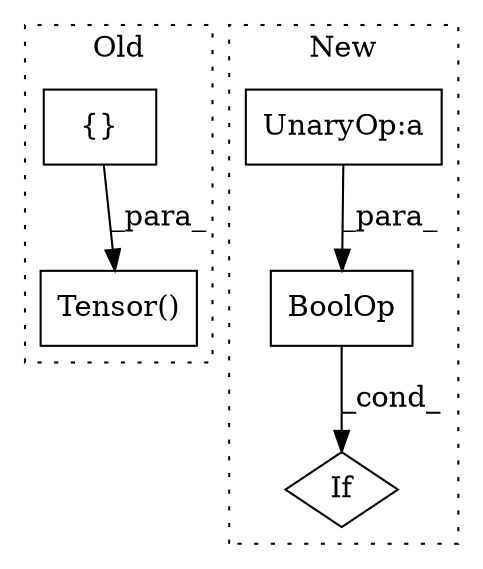 digraph G {
subgraph cluster0 {
1 [label="Tensor()" a="75" s="3017,3032" l="9,1" shape="box"];
5 [label="{}" a="59" s="3026,3031" l="1,0" shape="box"];
label = "Old";
style="dotted";
}
subgraph cluster1 {
2 [label="BoolOp" a="72" s="3431" l="37" shape="box"];
3 [label="If" a="96" s="3428" l="3" shape="diamond"];
4 [label="UnaryOp:a" a="61" s="3431" l="3" shape="box"];
label = "New";
style="dotted";
}
2 -> 3 [label="_cond_"];
4 -> 2 [label="_para_"];
5 -> 1 [label="_para_"];
}